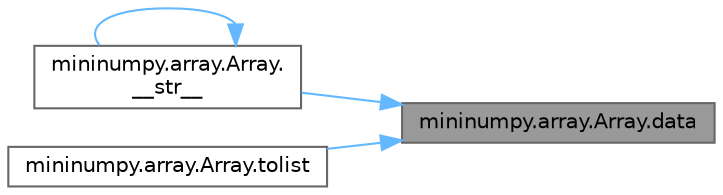 digraph "mininumpy.array.Array.data"
{
 // LATEX_PDF_SIZE
  bgcolor="transparent";
  edge [fontname=Helvetica,fontsize=10,labelfontname=Helvetica,labelfontsize=10];
  node [fontname=Helvetica,fontsize=10,shape=box,height=0.2,width=0.4];
  rankdir="RL";
  Node1 [id="Node000001",label="mininumpy.array.Array.data",height=0.2,width=0.4,color="gray40", fillcolor="grey60", style="filled", fontcolor="black",tooltip=" "];
  Node1 -> Node2 [id="edge1_Node000001_Node000002",dir="back",color="steelblue1",style="solid",tooltip=" "];
  Node2 [id="Node000002",label="mininumpy.array.Array.\l__str__",height=0.2,width=0.4,color="grey40", fillcolor="white", style="filled",URL="$classmininumpy_1_1array_1_1Array.html#aad51652e321a583cf458595e8d0136cd",tooltip=" "];
  Node2 -> Node2 [id="edge2_Node000002_Node000002",dir="back",color="steelblue1",style="solid",tooltip=" "];
  Node1 -> Node3 [id="edge3_Node000001_Node000003",dir="back",color="steelblue1",style="solid",tooltip=" "];
  Node3 [id="Node000003",label="mininumpy.array.Array.tolist",height=0.2,width=0.4,color="grey40", fillcolor="white", style="filled",URL="$classmininumpy_1_1array_1_1Array.html#af074bb8aff0d96d0dba677d221dfd388",tooltip=" "];
}
